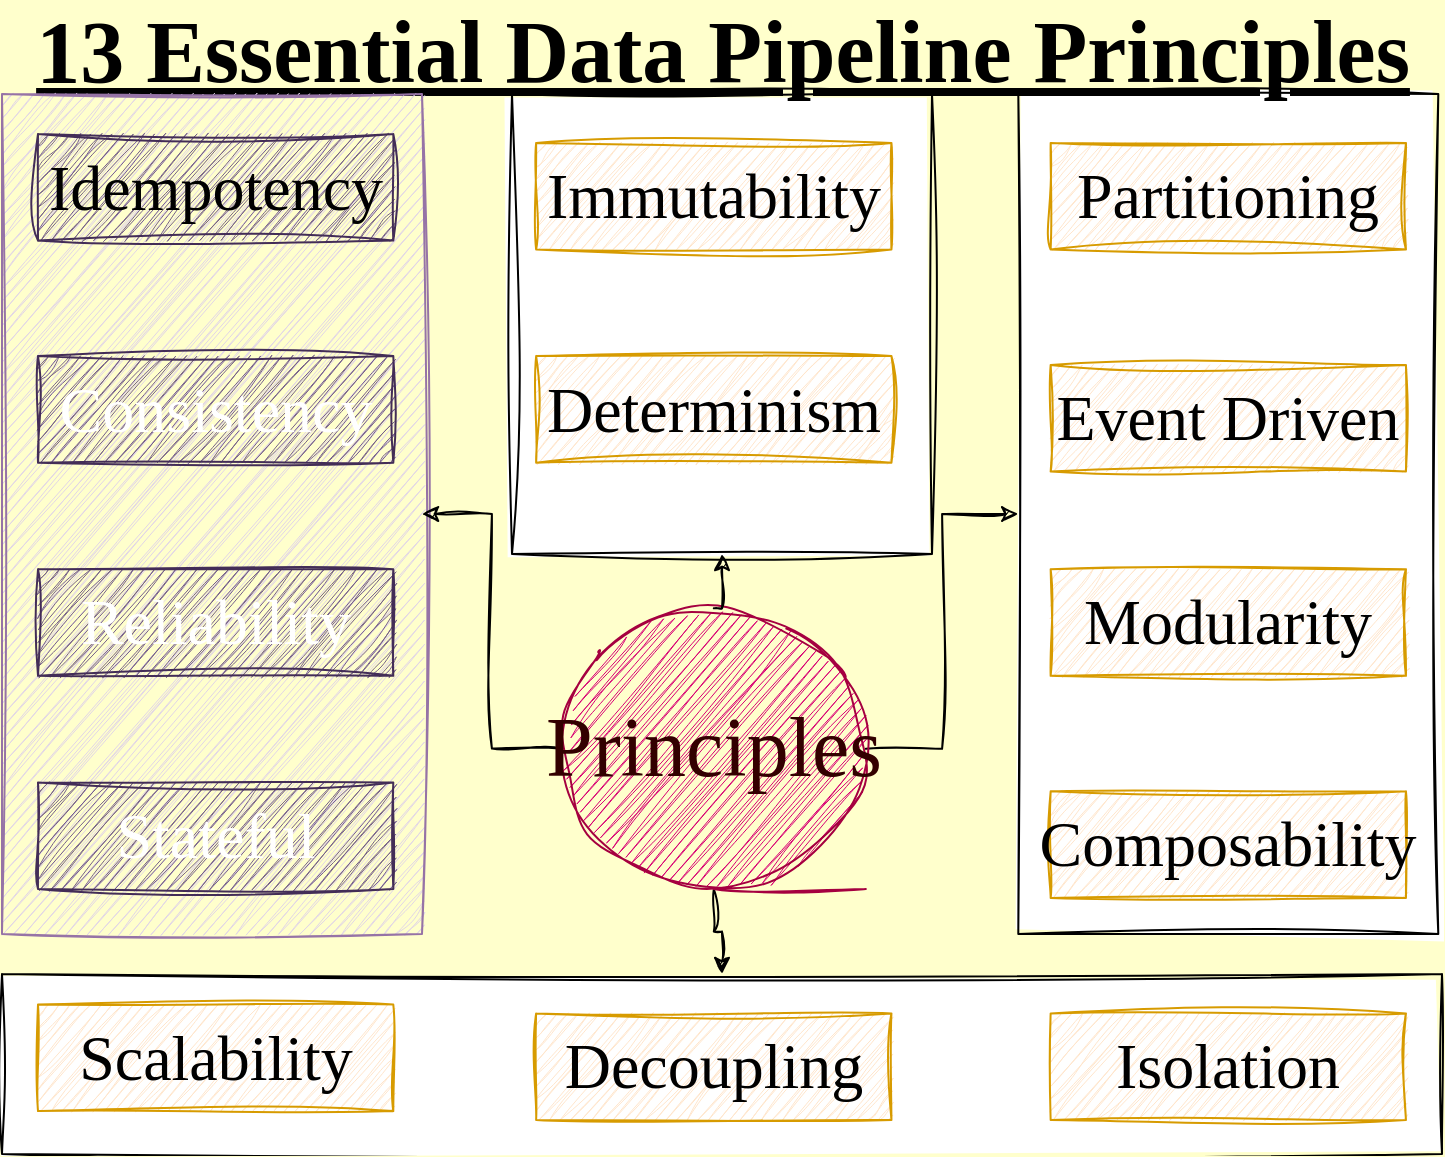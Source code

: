 <mxfile version="26.0.3">
  <diagram name="Page-1" id="IGE4oO0oZwFkSfXHbFVS">
    <mxGraphModel dx="1272" dy="681" grid="1" gridSize="10" guides="1" tooltips="1" connect="1" arrows="1" fold="1" page="1" pageScale="1" pageWidth="1200" pageHeight="630" background="#FFFFCC" math="0" shadow="0">
      <root>
        <mxCell id="0" />
        <mxCell id="1" parent="0" />
        <mxCell id="MLuQcqGURr33ZYP_BP32-4" value="" style="rounded=0;whiteSpace=wrap;html=1;sketch=1;hachureGap=4;jiggle=2;curveFitting=1;fontFamily=Architects Daughter;fontSource=https%3A%2F%2Ffonts.googleapis.com%2Fcss%3Ffamily%3DArchitects%2BDaughter;" vertex="1" parent="1">
          <mxGeometry x="495" y="50" width="210" height="230" as="geometry" />
        </mxCell>
        <mxCell id="MLuQcqGURr33ZYP_BP32-3" value="" style="rounded=0;whiteSpace=wrap;html=1;sketch=1;hachureGap=4;jiggle=2;curveFitting=1;fontFamily=Architects Daughter;fontSource=https%3A%2F%2Ffonts.googleapis.com%2Fcss%3Ffamily%3DArchitects%2BDaughter;" vertex="1" parent="1">
          <mxGeometry x="748.15" y="50" width="210" height="420" as="geometry" />
        </mxCell>
        <mxCell id="MLuQcqGURr33ZYP_BP32-2" value="" style="rounded=0;whiteSpace=wrap;html=1;sketch=1;hachureGap=4;jiggle=2;curveFitting=1;fontFamily=Architects Daughter;fontSource=https%3A%2F%2Ffonts.googleapis.com%2Fcss%3Ffamily%3DArchitects%2BDaughter;" vertex="1" parent="1">
          <mxGeometry x="240" y="490" width="720" height="90" as="geometry" />
        </mxCell>
        <mxCell id="MXi2uvIM91dx286VdFOJ-52" value="13 Essential Data Pipeline Principles" style="text;strokeColor=none;fillColor=none;html=1;fontSize=44;fontStyle=5;verticalAlign=middle;align=center;fontFamily=Caveat;fontSource=https%3A%2F%2Ffonts.googleapis.com%2Fcss%3Ffamily%3DCaveat;" parent="1" vertex="1">
          <mxGeometry x="323.99" y="10" width="552" height="40" as="geometry" />
        </mxCell>
        <mxCell id="MLuQcqGURr33ZYP_BP32-1" value="" style="rounded=0;whiteSpace=wrap;html=1;sketch=1;hachureGap=4;jiggle=2;curveFitting=1;fontFamily=Architects Daughter;fontSource=https%3A%2F%2Ffonts.googleapis.com%2Fcss%3Ffamily%3DArchitects%2BDaughter;fillColor=#e1d5e7;strokeColor=#9673a6;" vertex="1" parent="1">
          <mxGeometry x="240" y="50" width="210" height="420" as="geometry" />
        </mxCell>
        <mxCell id="MXi2uvIM91dx286VdFOJ-37" value="" style="edgeStyle=orthogonalEdgeStyle;rounded=0;sketch=1;hachureGap=4;jiggle=2;curveFitting=1;orthogonalLoop=1;jettySize=auto;html=1;fontFamily=Caveat;fontSource=https%3A%2F%2Ffonts.googleapis.com%2Fcss%3Ffamily%3DCaveat;entryX=0;entryY=0.5;entryDx=0;entryDy=0;" parent="1" source="MXi2uvIM91dx286VdFOJ-1" target="MLuQcqGURr33ZYP_BP32-3" edge="1">
          <mxGeometry relative="1" as="geometry" />
        </mxCell>
        <mxCell id="MXi2uvIM91dx286VdFOJ-44" style="edgeStyle=orthogonalEdgeStyle;rounded=0;sketch=1;hachureGap=4;jiggle=2;curveFitting=1;orthogonalLoop=1;jettySize=auto;html=1;exitX=0;exitY=0.5;exitDx=0;exitDy=0;entryX=1;entryY=0.5;entryDx=0;entryDy=0;fontFamily=Caveat;fontSource=https%3A%2F%2Ffonts.googleapis.com%2Fcss%3Ffamily%3DCaveat;" parent="1" source="MXi2uvIM91dx286VdFOJ-1" target="MLuQcqGURr33ZYP_BP32-1" edge="1">
          <mxGeometry relative="1" as="geometry" />
        </mxCell>
        <mxCell id="MLuQcqGURr33ZYP_BP32-6" style="edgeStyle=orthogonalEdgeStyle;rounded=0;sketch=1;hachureGap=4;jiggle=2;curveFitting=1;orthogonalLoop=1;jettySize=auto;html=1;exitX=0.5;exitY=1;exitDx=0;exitDy=0;entryX=0.5;entryY=0;entryDx=0;entryDy=0;fontFamily=Architects Daughter;fontSource=https%3A%2F%2Ffonts.googleapis.com%2Fcss%3Ffamily%3DArchitects%2BDaughter;" edge="1" parent="1" source="MXi2uvIM91dx286VdFOJ-1" target="MLuQcqGURr33ZYP_BP32-2">
          <mxGeometry relative="1" as="geometry" />
        </mxCell>
        <mxCell id="MXi2uvIM91dx286VdFOJ-1" value="&lt;font data-font-src=&quot;https://fonts.googleapis.com/css?family=Caveat&quot; style=&quot;font-size: 42px; color: rgb(51, 0, 0);&quot;&gt;Principles&lt;/font&gt;" style="shape=tapeData;whiteSpace=wrap;html=1;perimeter=ellipsePerimeter;sketch=1;curveFitting=1;jiggle=2;fontFamily=Caveat;fontSource=https%3A%2F%2Ffonts.googleapis.com%2Fcss%3Ffamily%3DCaveat;labelBackgroundColor=none;fillColor=#d80073;fontColor=#ffffff;strokeColor=#A50040;gradientColor=none;" parent="1" vertex="1">
          <mxGeometry x="519.876" y="307.173" width="152.048" height="140.35" as="geometry" />
        </mxCell>
        <mxCell id="MXi2uvIM91dx286VdFOJ-20" value="Immutability" style="rounded=0;whiteSpace=wrap;html=1;sketch=1;hachureGap=4;jiggle=2;curveFitting=1;fontFamily=Caveat;fontSource=https%3A%2F%2Ffonts.googleapis.com%2Fcss%3Ffamily%3DCaveat;fillColor=#ffe6cc;strokeColor=#d79b00;fontSize=32;fontStyle=0" parent="1" vertex="1">
          <mxGeometry x="507.066" y="74.441" width="177.657" height="53.297" as="geometry" />
        </mxCell>
        <mxCell id="MXi2uvIM91dx286VdFOJ-21" value="Decoupling" style="rounded=0;whiteSpace=wrap;html=1;sketch=1;hachureGap=4;jiggle=2;curveFitting=1;fontFamily=Caveat;fontSource=https%3A%2F%2Ffonts.googleapis.com%2Fcss%3Ffamily%3DCaveat;fillColor=#ffe6cc;strokeColor=#d79b00;fontSize=32;fontStyle=0" parent="1" vertex="1">
          <mxGeometry x="507.066" y="509.703" width="177.657" height="53.297" as="geometry" />
        </mxCell>
        <mxCell id="MXi2uvIM91dx286VdFOJ-22" value="Partitioning" style="rounded=0;whiteSpace=wrap;html=1;sketch=1;hachureGap=4;jiggle=2;curveFitting=1;fontFamily=Caveat;fontSource=https%3A%2F%2Ffonts.googleapis.com%2Fcss%3Ffamily%3DCaveat;fillColor=#ffe6cc;strokeColor=#d79b00;fontSize=32;fontStyle=0" parent="1" vertex="1">
          <mxGeometry x="764.323" y="74.441" width="177.657" height="53.297" as="geometry" />
        </mxCell>
        <mxCell id="MXi2uvIM91dx286VdFOJ-23" value="Modularity" style="rounded=0;whiteSpace=wrap;html=1;sketch=1;hachureGap=4;jiggle=2;curveFitting=1;fontFamily=Caveat;fontSource=https%3A%2F%2Ffonts.googleapis.com%2Fcss%3Ffamily%3DCaveat;fillColor=#ffe6cc;strokeColor=#d79b00;fontSize=32;fontStyle=0" parent="1" vertex="1">
          <mxGeometry x="764.323" y="287.631" width="177.657" height="53.297" as="geometry" />
        </mxCell>
        <mxCell id="MXi2uvIM91dx286VdFOJ-24" value="Isolation" style="rounded=0;whiteSpace=wrap;html=1;sketch=1;hachureGap=4;jiggle=2;curveFitting=1;fontFamily=Caveat;fontSource=https%3A%2F%2Ffonts.googleapis.com%2Fcss%3Ffamily%3DCaveat;fillColor=#ffe6cc;strokeColor=#d79b00;fontSize=32;fontStyle=0" parent="1" vertex="1">
          <mxGeometry x="764.323" y="509.703" width="177.657" height="53.297" as="geometry" />
        </mxCell>
        <mxCell id="MXi2uvIM91dx286VdFOJ-25" value="Idempotency" style="rounded=0;whiteSpace=wrap;html=1;sketch=1;hachureGap=4;jiggle=2;curveFitting=1;fontFamily=Caveat;fontSource=https%3A%2F%2Ffonts.googleapis.com%2Fcss%3Ffamily%3DCaveat;fillColor=#76608a;strokeColor=#432D57;fontSize=32;fontStyle=0;fontColor=#000000;" parent="1" vertex="1">
          <mxGeometry x="258" y="70" width="177.657" height="53.297" as="geometry" />
        </mxCell>
        <mxCell id="MXi2uvIM91dx286VdFOJ-26" value="Reliability" style="rounded=0;whiteSpace=wrap;html=1;sketch=1;hachureGap=4;jiggle=2;curveFitting=1;fontFamily=Caveat;fontSource=https%3A%2F%2Ffonts.googleapis.com%2Fcss%3Ffamily%3DCaveat;fillColor=#76608a;strokeColor=#432D57;fontSize=32;fontStyle=0;fontColor=#ffffff;" parent="1" vertex="1">
          <mxGeometry x="258" y="287.631" width="177.657" height="53.297" as="geometry" />
        </mxCell>
        <mxCell id="MXi2uvIM91dx286VdFOJ-27" value="Scalability" style="rounded=0;whiteSpace=wrap;html=1;sketch=1;hachureGap=4;jiggle=2;curveFitting=1;fontFamily=Caveat;fontSource=https%3A%2F%2Ffonts.googleapis.com%2Fcss%3Ffamily%3DCaveat;fillColor=#ffe6cc;strokeColor=#d79b00;fontSize=32;fontStyle=0" parent="1" vertex="1">
          <mxGeometry x="258" y="505.261" width="177.657" height="53.297" as="geometry" />
        </mxCell>
        <mxCell id="MXi2uvIM91dx286VdFOJ-28" value="Event Driven" style="rounded=0;whiteSpace=wrap;html=1;sketch=1;hachureGap=4;jiggle=2;curveFitting=1;fontFamily=Caveat;fontSource=https%3A%2F%2Ffonts.googleapis.com%2Fcss%3Ffamily%3DCaveat;fillColor=#ffe6cc;strokeColor=#d79b00;fontSize=32;fontStyle=0" parent="1" vertex="1">
          <mxGeometry x="764.323" y="185.477" width="177.657" height="53.297" as="geometry" />
        </mxCell>
        <mxCell id="MXi2uvIM91dx286VdFOJ-29" value="Composability" style="rounded=0;whiteSpace=wrap;html=1;sketch=1;hachureGap=4;jiggle=2;curveFitting=1;fontFamily=Caveat;fontSource=https%3A%2F%2Ffonts.googleapis.com%2Fcss%3Ffamily%3DCaveat;fillColor=#ffe6cc;strokeColor=#d79b00;fontSize=32;fontStyle=0" parent="1" vertex="1">
          <mxGeometry x="764.323" y="398.667" width="177.657" height="53.297" as="geometry" />
        </mxCell>
        <mxCell id="MXi2uvIM91dx286VdFOJ-30" value="Consistency" style="rounded=0;whiteSpace=wrap;html=1;sketch=1;hachureGap=4;jiggle=2;curveFitting=1;fontFamily=Caveat;fontSource=https%3A%2F%2Ffonts.googleapis.com%2Fcss%3Ffamily%3DCaveat;fillColor=#76608a;strokeColor=#432D57;fontSize=32;fontStyle=0;fontColor=#ffffff;" parent="1" vertex="1">
          <mxGeometry x="258" y="181.036" width="177.657" height="53.297" as="geometry" />
        </mxCell>
        <mxCell id="MXi2uvIM91dx286VdFOJ-31" value="Stateful" style="rounded=0;whiteSpace=wrap;html=1;sketch=1;hachureGap=4;jiggle=2;curveFitting=1;fontFamily=Caveat;fontSource=https%3A%2F%2Ffonts.googleapis.com%2Fcss%3Ffamily%3DCaveat;fillColor=#76608a;strokeColor=#432D57;fontSize=32;fontStyle=0;fontColor=#ffffff;" parent="1" vertex="1">
          <mxGeometry x="258" y="394.225" width="177.657" height="53.297" as="geometry" />
        </mxCell>
        <mxCell id="MXi2uvIM91dx286VdFOJ-48" value="" style="edgeStyle=orthogonalEdgeStyle;rounded=0;sketch=1;hachureGap=4;jiggle=2;curveFitting=1;orthogonalLoop=1;jettySize=auto;html=1;exitX=0.5;exitY=0;exitDx=0;exitDy=0;fontFamily=Caveat;fontSource=https%3A%2F%2Ffonts.googleapis.com%2Fcss%3Ffamily%3DCaveat;entryX=0.5;entryY=1;entryDx=0;entryDy=0;" parent="1" source="MXi2uvIM91dx286VdFOJ-1" target="MLuQcqGURr33ZYP_BP32-4" edge="1">
          <mxGeometry relative="1" as="geometry">
            <mxPoint x="595.549" y="307.173" as="sourcePoint" />
            <mxPoint x="596" y="290" as="targetPoint" />
          </mxGeometry>
        </mxCell>
        <mxCell id="MXi2uvIM91dx286VdFOJ-47" value="Determinism" style="rounded=0;whiteSpace=wrap;html=1;sketch=1;hachureGap=4;jiggle=2;curveFitting=1;fontFamily=Caveat;fontSource=https%3A%2F%2Ffonts.googleapis.com%2Fcss%3Ffamily%3DCaveat;fillColor=#ffe6cc;strokeColor=#d79b00;fontSize=32;fontStyle=0" parent="1" vertex="1">
          <mxGeometry x="507.075" y="181.036" width="177.657" height="53.297" as="geometry" />
        </mxCell>
      </root>
    </mxGraphModel>
  </diagram>
</mxfile>
